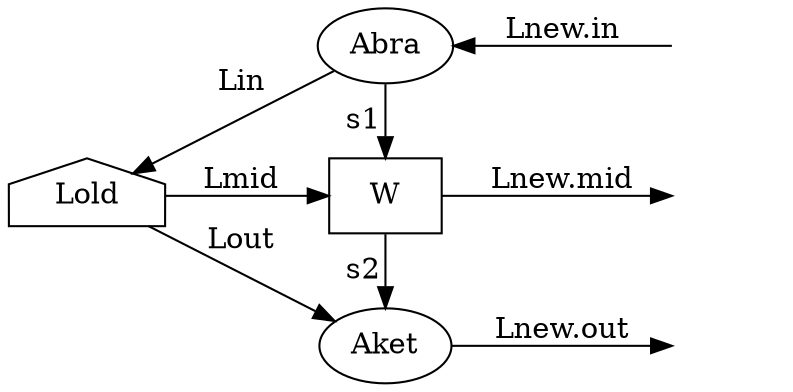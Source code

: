 digraph G
{
	rankdir = LR;
	
	Lold[label="Lold", shape="house"];
	
	Aket[label="Aket"];
	Abra[label="Abra"];
	W[label="W", shape="box"];
	
	Rin[label=" ", style=invisible];
	Rout[label=" ", style=invisible];
	Rmid[label=" ", style=invisible];
	
	Abra -> Lold [label="Lin"];
	Lold -> W [label="Lmid"];
	Lold -> Aket [label="Lout"];
	
	W -> Aket [label="s2"];
	Abra -> W [label="s1"];
	
	Rout -> Abra [label="Lnew.in"];
	W -> Rmid [label="Lnew.mid"];
	Aket -> Rin [label="Lnew.out"];
	
	{rank=same Aket W Abra}
	{rank=same Rin Rmid Rout}
}
